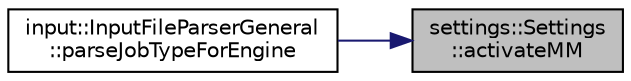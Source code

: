 digraph "settings::Settings::activateMM"
{
 // LATEX_PDF_SIZE
  edge [fontname="Helvetica",fontsize="10",labelfontname="Helvetica",labelfontsize="10"];
  node [fontname="Helvetica",fontsize="10",shape=record];
  rankdir="RL";
  Node1 [label="settings::Settings\l::activateMM",height=0.2,width=0.4,color="black", fillcolor="grey75", style="filled", fontcolor="black",tooltip=" "];
  Node1 -> Node2 [dir="back",color="midnightblue",fontsize="10",style="solid",fontname="Helvetica"];
  Node2 [label="input::InputFileParserGeneral\l::parseJobTypeForEngine",height=0.2,width=0.4,color="black", fillcolor="white", style="filled",URL="$classinput_1_1InputFileParserGeneral.html#a35ab4ceaab9cd47cf9a5eaf304173c0f",tooltip="parse jobtype of simulation and set it in settings and reset engine unique_ptr"];
}
